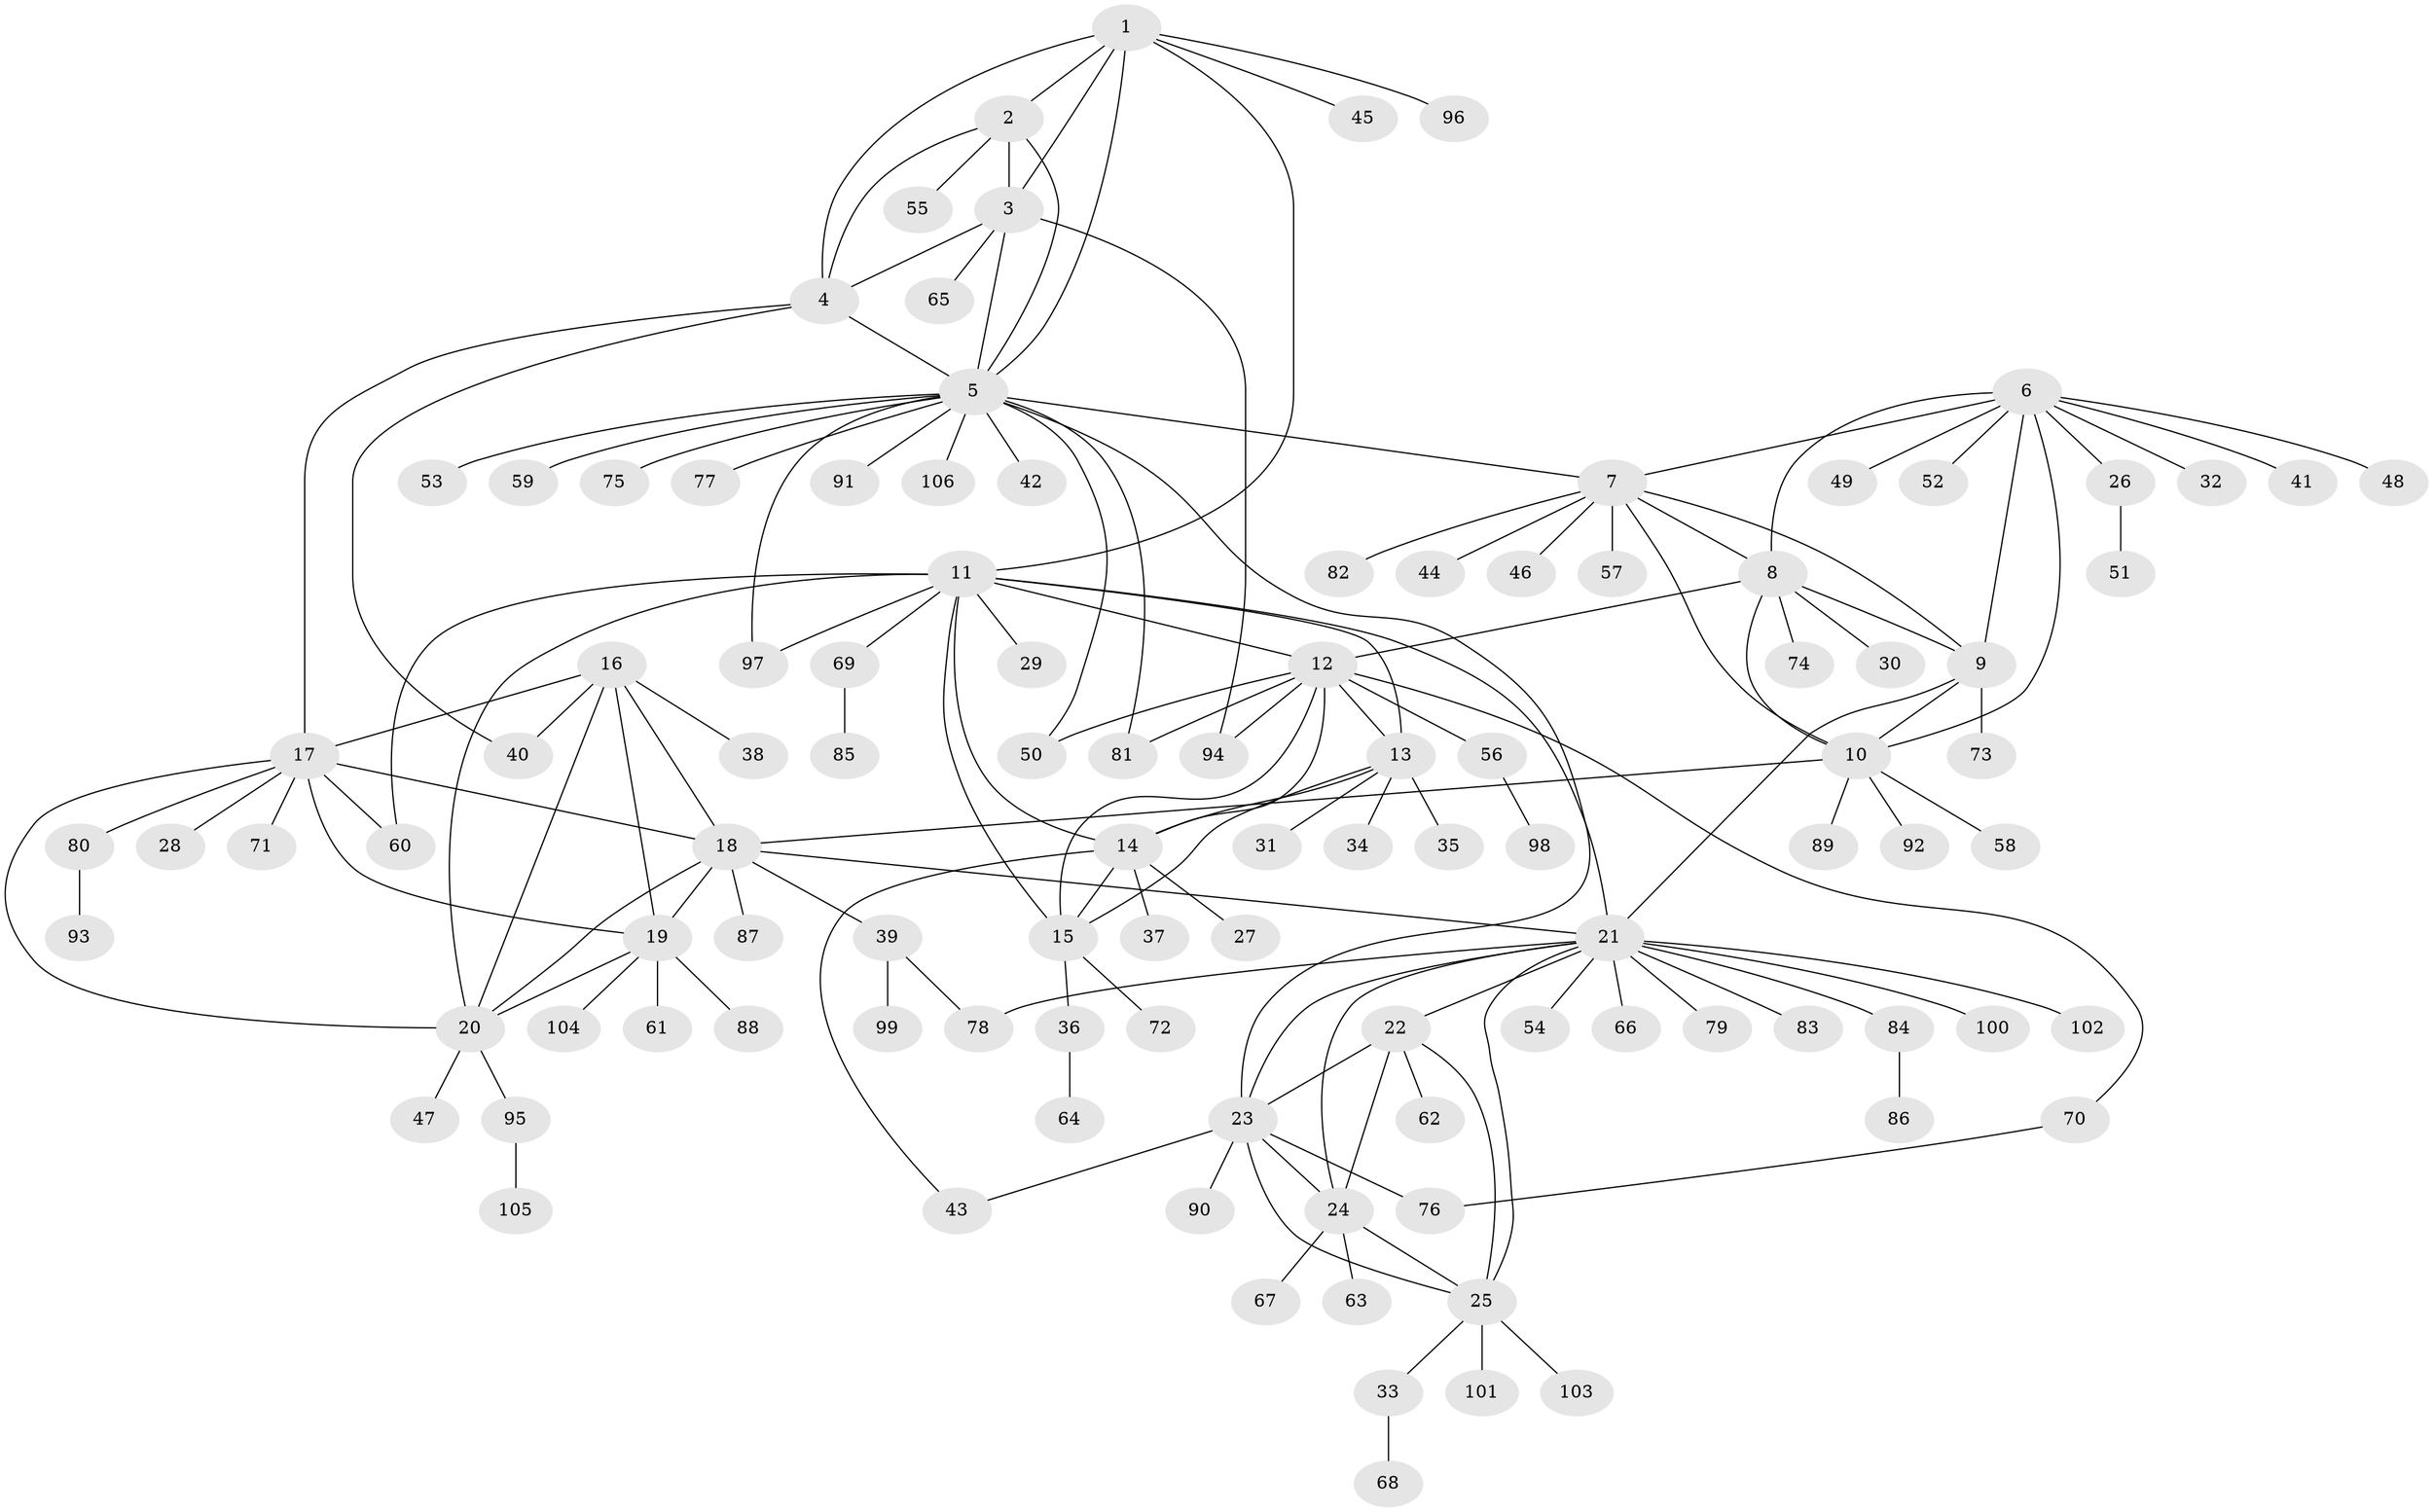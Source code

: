 // Generated by graph-tools (version 1.1) at 2025/02/03/09/25 03:02:51]
// undirected, 106 vertices, 150 edges
graph export_dot {
graph [start="1"]
  node [color=gray90,style=filled];
  1;
  2;
  3;
  4;
  5;
  6;
  7;
  8;
  9;
  10;
  11;
  12;
  13;
  14;
  15;
  16;
  17;
  18;
  19;
  20;
  21;
  22;
  23;
  24;
  25;
  26;
  27;
  28;
  29;
  30;
  31;
  32;
  33;
  34;
  35;
  36;
  37;
  38;
  39;
  40;
  41;
  42;
  43;
  44;
  45;
  46;
  47;
  48;
  49;
  50;
  51;
  52;
  53;
  54;
  55;
  56;
  57;
  58;
  59;
  60;
  61;
  62;
  63;
  64;
  65;
  66;
  67;
  68;
  69;
  70;
  71;
  72;
  73;
  74;
  75;
  76;
  77;
  78;
  79;
  80;
  81;
  82;
  83;
  84;
  85;
  86;
  87;
  88;
  89;
  90;
  91;
  92;
  93;
  94;
  95;
  96;
  97;
  98;
  99;
  100;
  101;
  102;
  103;
  104;
  105;
  106;
  1 -- 2;
  1 -- 3;
  1 -- 4;
  1 -- 5;
  1 -- 11;
  1 -- 45;
  1 -- 96;
  2 -- 3;
  2 -- 4;
  2 -- 5;
  2 -- 55;
  3 -- 4;
  3 -- 5;
  3 -- 65;
  3 -- 94;
  4 -- 5;
  4 -- 17;
  4 -- 40;
  5 -- 7;
  5 -- 23;
  5 -- 42;
  5 -- 50;
  5 -- 53;
  5 -- 59;
  5 -- 75;
  5 -- 77;
  5 -- 81;
  5 -- 91;
  5 -- 97;
  5 -- 106;
  6 -- 7;
  6 -- 8;
  6 -- 9;
  6 -- 10;
  6 -- 26;
  6 -- 32;
  6 -- 41;
  6 -- 48;
  6 -- 49;
  6 -- 52;
  7 -- 8;
  7 -- 9;
  7 -- 10;
  7 -- 44;
  7 -- 46;
  7 -- 57;
  7 -- 82;
  8 -- 9;
  8 -- 10;
  8 -- 12;
  8 -- 30;
  8 -- 74;
  9 -- 10;
  9 -- 21;
  9 -- 73;
  10 -- 18;
  10 -- 58;
  10 -- 89;
  10 -- 92;
  11 -- 12;
  11 -- 13;
  11 -- 14;
  11 -- 15;
  11 -- 20;
  11 -- 21;
  11 -- 29;
  11 -- 60;
  11 -- 69;
  11 -- 97;
  12 -- 13;
  12 -- 14;
  12 -- 15;
  12 -- 50;
  12 -- 56;
  12 -- 70;
  12 -- 81;
  12 -- 94;
  13 -- 14;
  13 -- 15;
  13 -- 31;
  13 -- 34;
  13 -- 35;
  14 -- 15;
  14 -- 27;
  14 -- 37;
  14 -- 43;
  15 -- 36;
  15 -- 72;
  16 -- 17;
  16 -- 18;
  16 -- 19;
  16 -- 20;
  16 -- 38;
  16 -- 40;
  17 -- 18;
  17 -- 19;
  17 -- 20;
  17 -- 28;
  17 -- 60;
  17 -- 71;
  17 -- 80;
  18 -- 19;
  18 -- 20;
  18 -- 21;
  18 -- 39;
  18 -- 87;
  19 -- 20;
  19 -- 61;
  19 -- 88;
  19 -- 104;
  20 -- 47;
  20 -- 95;
  21 -- 22;
  21 -- 23;
  21 -- 24;
  21 -- 25;
  21 -- 54;
  21 -- 66;
  21 -- 78;
  21 -- 79;
  21 -- 83;
  21 -- 84;
  21 -- 100;
  21 -- 102;
  22 -- 23;
  22 -- 24;
  22 -- 25;
  22 -- 62;
  23 -- 24;
  23 -- 25;
  23 -- 43;
  23 -- 76;
  23 -- 90;
  24 -- 25;
  24 -- 63;
  24 -- 67;
  25 -- 33;
  25 -- 101;
  25 -- 103;
  26 -- 51;
  33 -- 68;
  36 -- 64;
  39 -- 78;
  39 -- 99;
  56 -- 98;
  69 -- 85;
  70 -- 76;
  80 -- 93;
  84 -- 86;
  95 -- 105;
}
